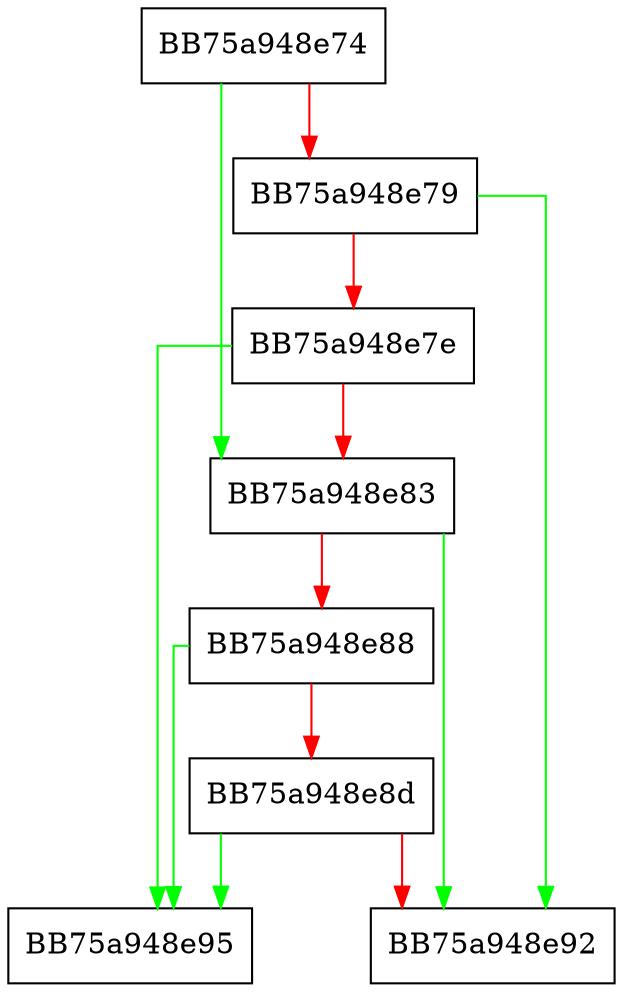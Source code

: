 digraph is_time_overlapping {
  node [shape="box"];
  graph [splines=ortho];
  BB75a948e74 -> BB75a948e83 [color="green"];
  BB75a948e74 -> BB75a948e79 [color="red"];
  BB75a948e79 -> BB75a948e92 [color="green"];
  BB75a948e79 -> BB75a948e7e [color="red"];
  BB75a948e7e -> BB75a948e95 [color="green"];
  BB75a948e7e -> BB75a948e83 [color="red"];
  BB75a948e83 -> BB75a948e92 [color="green"];
  BB75a948e83 -> BB75a948e88 [color="red"];
  BB75a948e88 -> BB75a948e95 [color="green"];
  BB75a948e88 -> BB75a948e8d [color="red"];
  BB75a948e8d -> BB75a948e95 [color="green"];
  BB75a948e8d -> BB75a948e92 [color="red"];
}